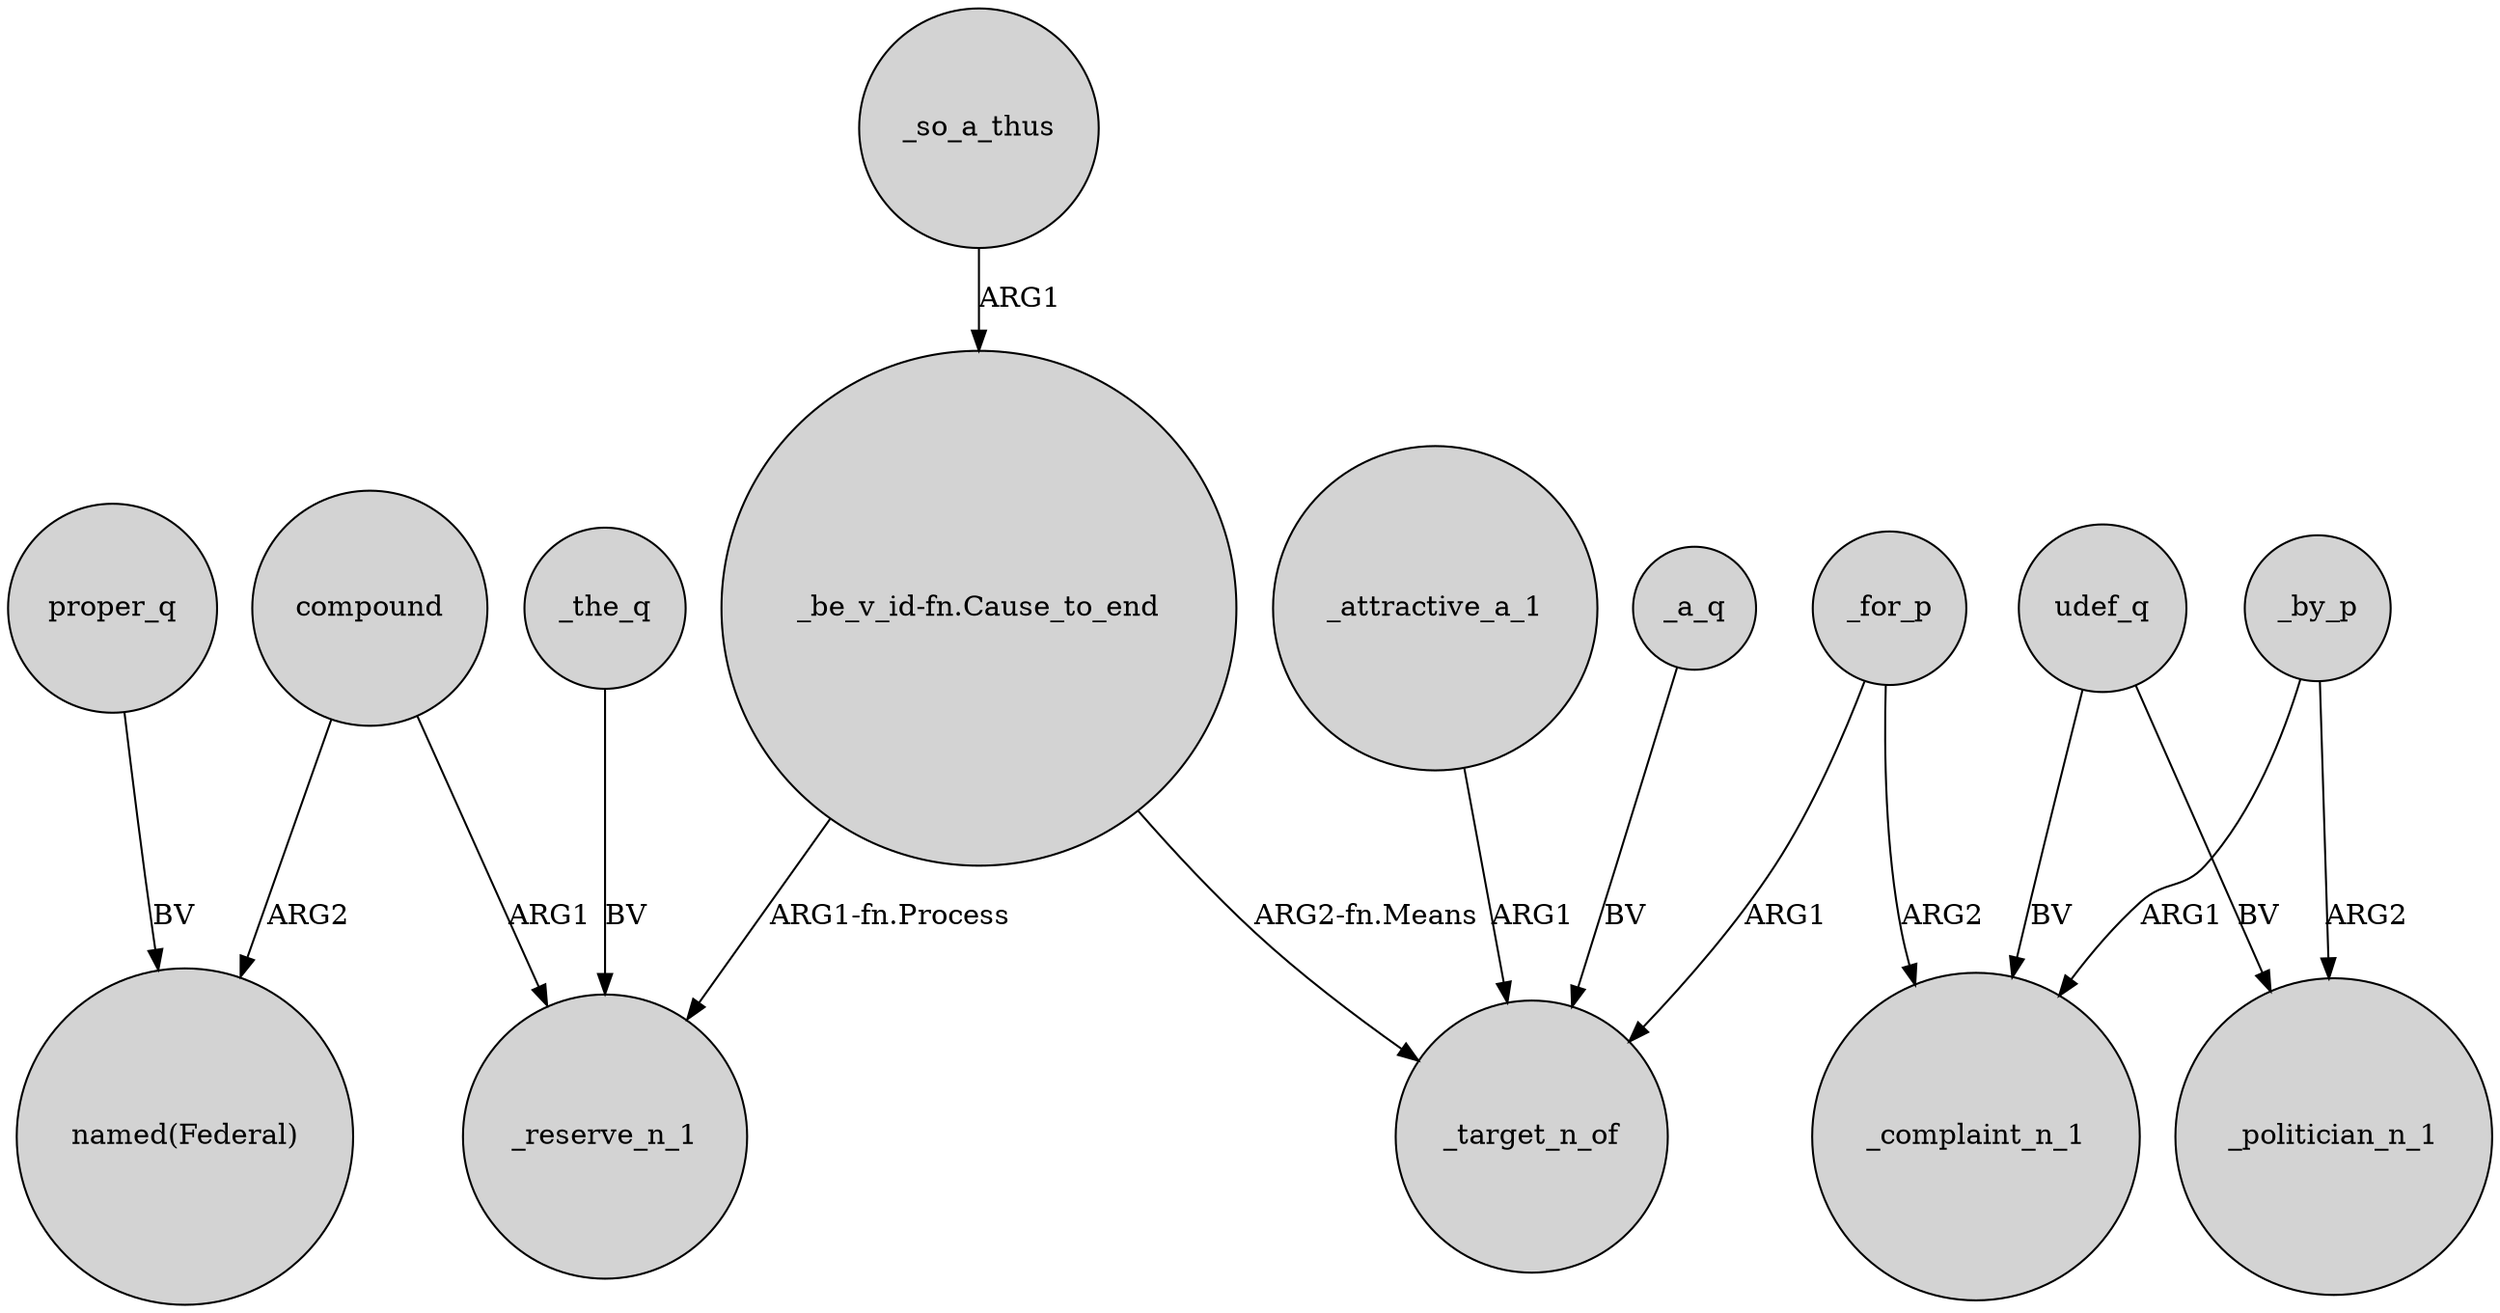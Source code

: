 digraph {
	node [shape=circle style=filled]
	"_be_v_id-fn.Cause_to_end" -> _reserve_n_1 [label="ARG1-fn.Process"]
	compound -> "named(Federal)" [label=ARG2]
	_attractive_a_1 -> _target_n_of [label=ARG1]
	_for_p -> _complaint_n_1 [label=ARG2]
	_by_p -> _politician_n_1 [label=ARG2]
	_so_a_thus -> "_be_v_id-fn.Cause_to_end" [label=ARG1]
	proper_q -> "named(Federal)" [label=BV]
	_the_q -> _reserve_n_1 [label=BV]
	_for_p -> _target_n_of [label=ARG1]
	udef_q -> _politician_n_1 [label=BV]
	compound -> _reserve_n_1 [label=ARG1]
	"_be_v_id-fn.Cause_to_end" -> _target_n_of [label="ARG2-fn.Means"]
	udef_q -> _complaint_n_1 [label=BV]
	_by_p -> _complaint_n_1 [label=ARG1]
	_a_q -> _target_n_of [label=BV]
}
